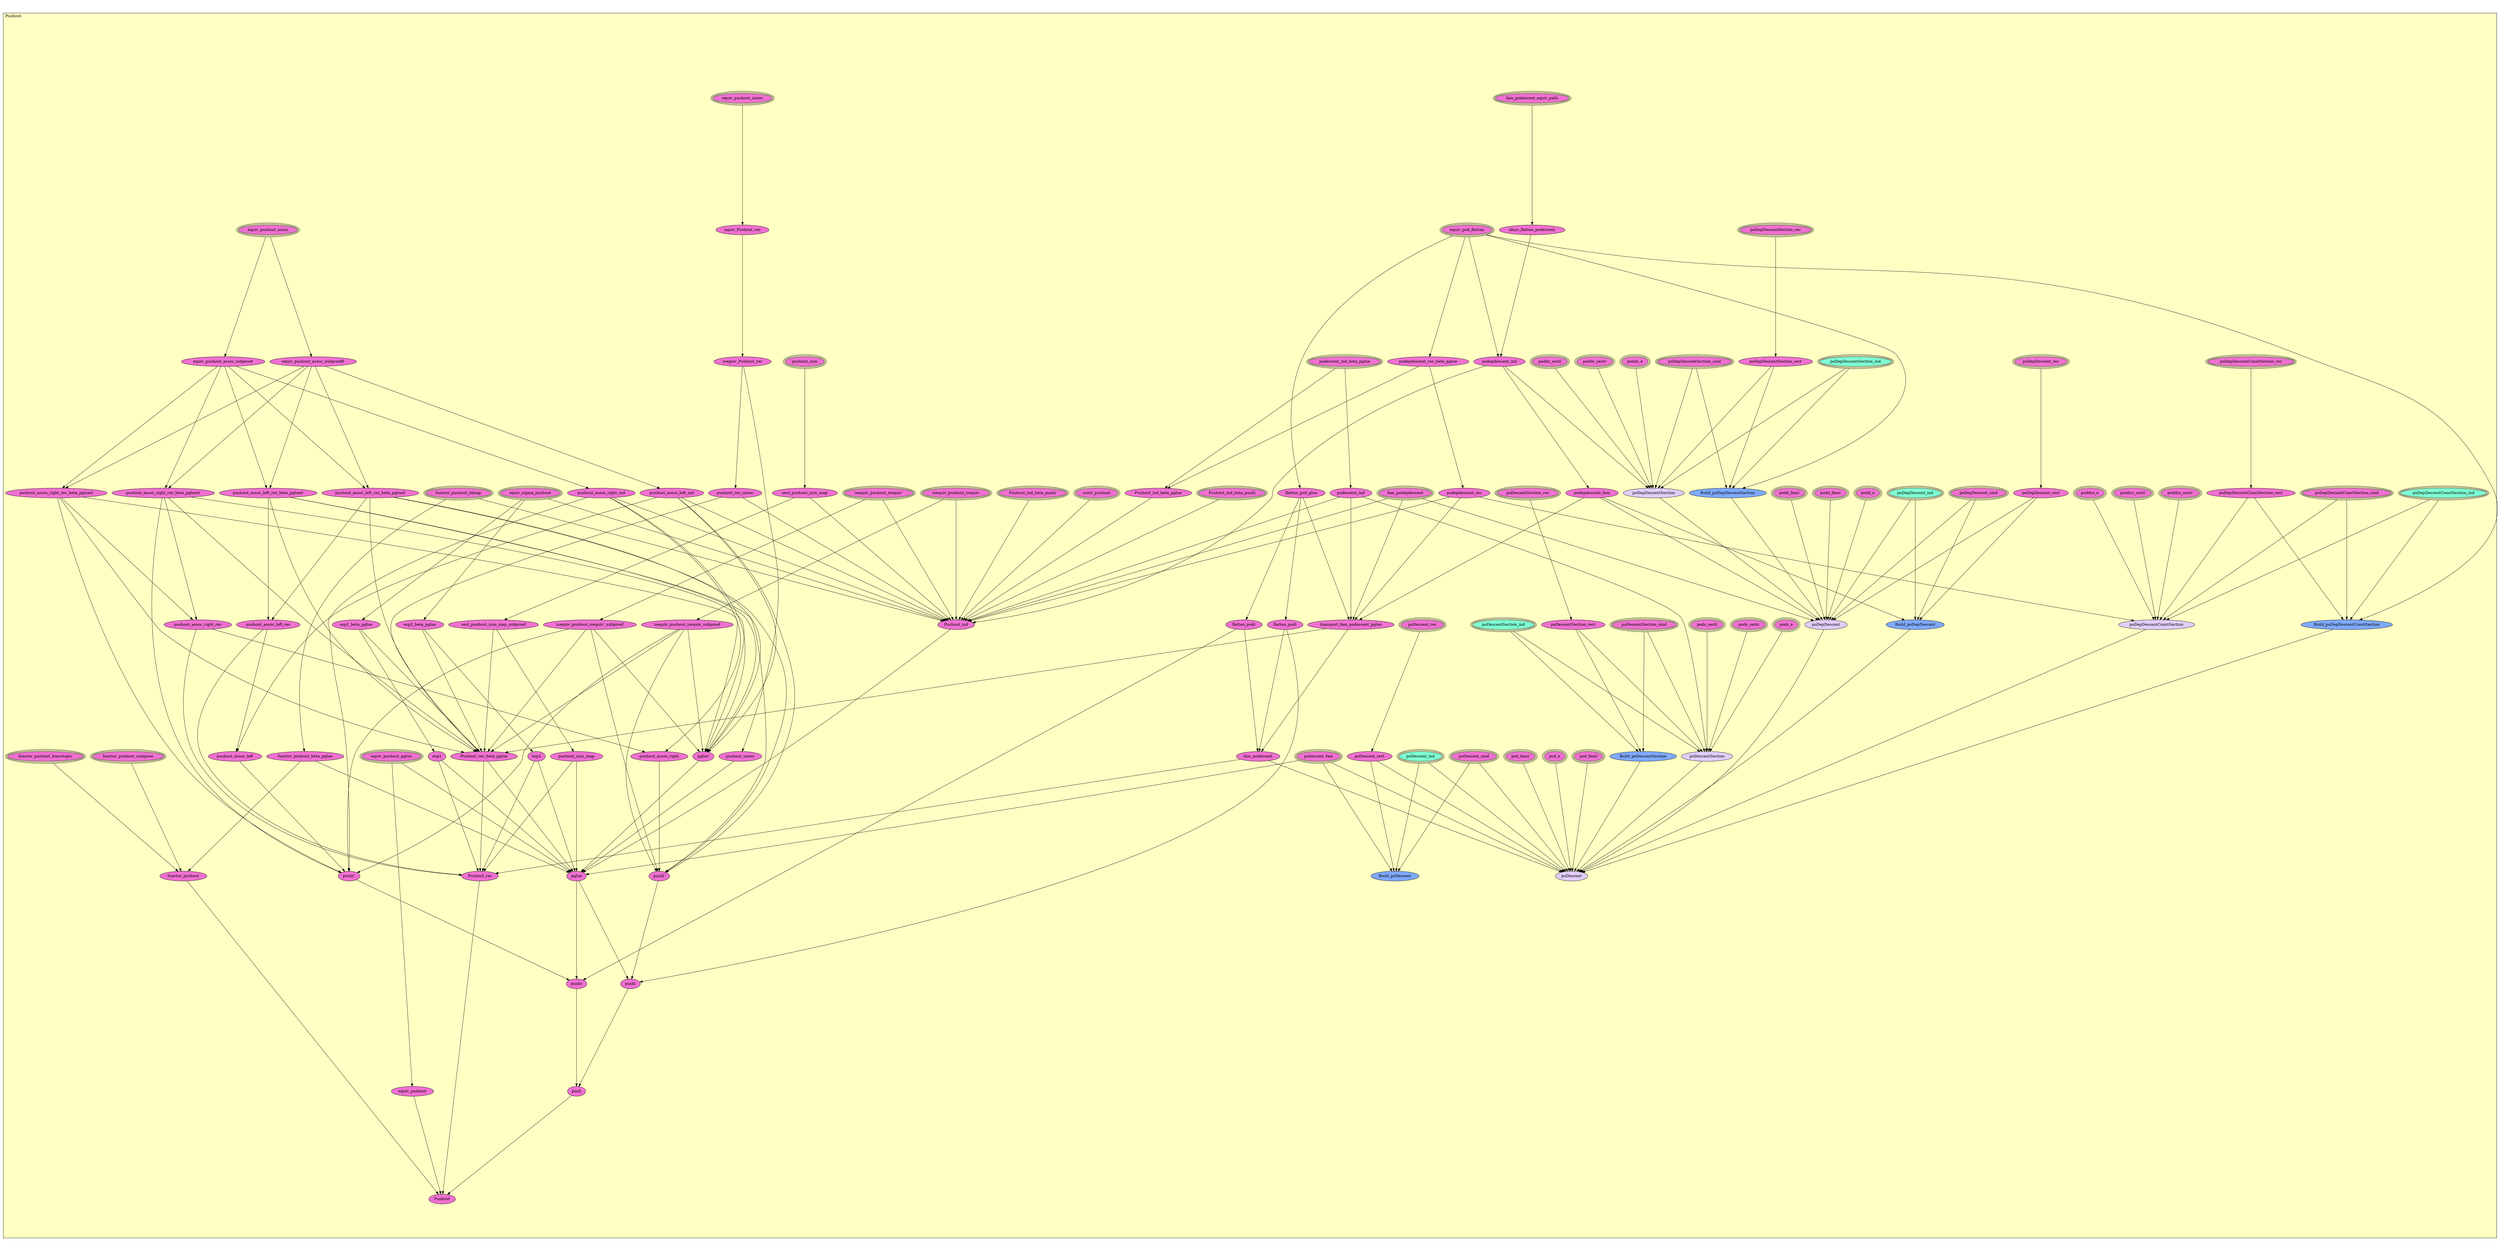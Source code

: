 digraph HoTT_Colimits_Pushout {
  graph [ratio=0.5]
  node [style=filled]
Pushout_fam_podescent_equiv_path [label="fam_podescent_equiv_path", URL=<Pushout.html#fam_podescent_equiv_path>, peripheries=3, fillcolor="#F070D1"] ;
Pushout_idsys_flatten_podescent [label="idsys_flatten_podescent", URL=<Pushout.html#idsys_flatten_podescent>, fillcolor="#F070D1"] ;
Pushout_equiv_pod_flatten [label="equiv_pod_flatten", URL=<Pushout.html#equiv_pod_flatten>, peripheries=3, fillcolor="#F070D1"] ;
Pushout_flatten_pod_glue [label="flatten_pod_glue", URL=<Pushout.html#flatten_pod_glue>, fillcolor="#F070D1"] ;
Pushout_flatten_podr [label="flatten_podr", URL=<Pushout.html#flatten_podr>, fillcolor="#F070D1"] ;
Pushout_flatten_podl [label="flatten_podl", URL=<Pushout.html#flatten_podl>, fillcolor="#F070D1"] ;
Pushout_podepdescent_rec_beta_pglue [label="podepdescent_rec_beta_pglue", URL=<Pushout.html#podepdescent_rec_beta_pglue>, fillcolor="#F070D1"] ;
Pushout_podepdescent_rec [label="podepdescent_rec", URL=<Pushout.html#podepdescent_rec>, fillcolor="#F070D1"] ;
Pushout_poddcs_e [label="poddcs_e", URL=<Pushout.html#poddcs_e>, peripheries=3, fillcolor="#F070D1"] ;
Pushout_poddcs_sectr [label="poddcs_sectr", URL=<Pushout.html#poddcs_sectr>, peripheries=3, fillcolor="#F070D1"] ;
Pushout_poddcs_sectl [label="poddcs_sectl", URL=<Pushout.html#poddcs_sectl>, peripheries=3, fillcolor="#F070D1"] ;
Pushout_poDepDescentConstSection_sind [label="poDepDescentConstSection_sind", URL=<Pushout.html#poDepDescentConstSection_sind>, peripheries=3, fillcolor="#F070D1"] ;
Pushout_poDepDescentConstSection_rec [label="poDepDescentConstSection_rec", URL=<Pushout.html#poDepDescentConstSection_rec>, peripheries=3, fillcolor="#F070D1"] ;
Pushout_poDepDescentConstSection_ind [label="poDepDescentConstSection_ind", URL=<Pushout.html#poDepDescentConstSection_ind>, peripheries=3, fillcolor="#7FFFD4"] ;
Pushout_poDepDescentConstSection_rect [label="poDepDescentConstSection_rect", URL=<Pushout.html#poDepDescentConstSection_rect>, fillcolor="#F070D1"] ;
Pushout_Build_poDepDescentConstSection [label="Build_poDepDescentConstSection", URL=<Pushout.html#Build_poDepDescentConstSection>, fillcolor="#7FAAFF"] ;
Pushout_poDepDescentConstSection [label="poDepDescentConstSection", URL=<Pushout.html#poDepDescentConstSection>, fillcolor="#E2CDFA"] ;
Pushout_podepdescent_ind [label="podepdescent_ind", URL=<Pushout.html#podepdescent_ind>, fillcolor="#F070D1"] ;
Pushout_podds_e [label="podds_e", URL=<Pushout.html#podds_e>, peripheries=3, fillcolor="#F070D1"] ;
Pushout_podds_sectr [label="podds_sectr", URL=<Pushout.html#podds_sectr>, peripheries=3, fillcolor="#F070D1"] ;
Pushout_podds_sectl [label="podds_sectl", URL=<Pushout.html#podds_sectl>, peripheries=3, fillcolor="#F070D1"] ;
Pushout_poDepDescentSection_sind [label="poDepDescentSection_sind", URL=<Pushout.html#poDepDescentSection_sind>, peripheries=3, fillcolor="#F070D1"] ;
Pushout_poDepDescentSection_rec [label="poDepDescentSection_rec", URL=<Pushout.html#poDepDescentSection_rec>, peripheries=3, fillcolor="#F070D1"] ;
Pushout_poDepDescentSection_ind [label="poDepDescentSection_ind", URL=<Pushout.html#poDepDescentSection_ind>, peripheries=3, fillcolor="#7FFFD4"] ;
Pushout_poDepDescentSection_rect [label="poDepDescentSection_rect", URL=<Pushout.html#poDepDescentSection_rect>, fillcolor="#F070D1"] ;
Pushout_Build_poDepDescentSection [label="Build_poDepDescentSection", URL=<Pushout.html#Build_poDepDescentSection>, fillcolor="#7FAAFF"] ;
Pushout_poDepDescentSection [label="poDepDescentSection", URL=<Pushout.html#poDepDescentSection>, fillcolor="#E2CDFA"] ;
Pushout_fam_podepdescent [label="fam_podepdescent", URL=<Pushout.html#fam_podepdescent>, peripheries=3, fillcolor="#F070D1"] ;
Pushout_podepdescent_fam [label="podepdescent_fam", URL=<Pushout.html#podepdescent_fam>, fillcolor="#F070D1"] ;
Pushout_podd_e [label="podd_e", URL=<Pushout.html#podd_e>, peripheries=3, fillcolor="#F070D1"] ;
Pushout_podd_famr [label="podd_famr", URL=<Pushout.html#podd_famr>, peripheries=3, fillcolor="#F070D1"] ;
Pushout_podd_faml [label="podd_faml", URL=<Pushout.html#podd_faml>, peripheries=3, fillcolor="#F070D1"] ;
Pushout_poDepDescent_sind [label="poDepDescent_sind", URL=<Pushout.html#poDepDescent_sind>, peripheries=3, fillcolor="#F070D1"] ;
Pushout_poDepDescent_rec [label="poDepDescent_rec", URL=<Pushout.html#poDepDescent_rec>, peripheries=3, fillcolor="#F070D1"] ;
Pushout_poDepDescent_ind [label="poDepDescent_ind", URL=<Pushout.html#poDepDescent_ind>, peripheries=3, fillcolor="#7FFFD4"] ;
Pushout_poDepDescent_rect [label="poDepDescent_rect", URL=<Pushout.html#poDepDescent_rect>, fillcolor="#F070D1"] ;
Pushout_Build_poDepDescent [label="Build_poDepDescent", URL=<Pushout.html#Build_poDepDescent>, fillcolor="#7FAAFF"] ;
Pushout_poDepDescent [label="poDepDescent", URL=<Pushout.html#poDepDescent>, fillcolor="#E2CDFA"] ;
Pushout_podescent_ind_beta_pglue [label="podescent_ind_beta_pglue", URL=<Pushout.html#podescent_ind_beta_pglue>, peripheries=3, fillcolor="#F070D1"] ;
Pushout_podescent_ind [label="podescent_ind", URL=<Pushout.html#podescent_ind>, fillcolor="#F070D1"] ;
Pushout_pods_e [label="pods_e", URL=<Pushout.html#pods_e>, peripheries=3, fillcolor="#F070D1"] ;
Pushout_pods_sectr [label="pods_sectr", URL=<Pushout.html#pods_sectr>, peripheries=3, fillcolor="#F070D1"] ;
Pushout_pods_sectl [label="pods_sectl", URL=<Pushout.html#pods_sectl>, peripheries=3, fillcolor="#F070D1"] ;
Pushout_poDescentSection_sind [label="poDescentSection_sind", URL=<Pushout.html#poDescentSection_sind>, peripheries=3, fillcolor="#F070D1"] ;
Pushout_poDescentSection_rec [label="poDescentSection_rec", URL=<Pushout.html#poDescentSection_rec>, peripheries=3, fillcolor="#F070D1"] ;
Pushout_poDescentSection_ind [label="poDescentSection_ind", URL=<Pushout.html#poDescentSection_ind>, peripheries=3, fillcolor="#7FFFD4"] ;
Pushout_poDescentSection_rect [label="poDescentSection_rect", URL=<Pushout.html#poDescentSection_rect>, fillcolor="#F070D1"] ;
Pushout_Build_poDescentSection [label="Build_poDescentSection", URL=<Pushout.html#Build_poDescentSection>, fillcolor="#7FAAFF"] ;
Pushout_poDescentSection [label="poDescentSection", URL=<Pushout.html#poDescentSection>, fillcolor="#E2CDFA"] ;
Pushout_transport_fam_podescent_pglue [label="transport_fam_podescent_pglue", URL=<Pushout.html#transport_fam_podescent_pglue>, fillcolor="#F070D1"] ;
Pushout_podescent_fam [label="podescent_fam", URL=<Pushout.html#podescent_fam>, peripheries=3, fillcolor="#F070D1"] ;
Pushout_fam_podescent [label="fam_podescent", URL=<Pushout.html#fam_podescent>, fillcolor="#F070D1"] ;
Pushout_pod_e [label="pod_e", URL=<Pushout.html#pod_e>, peripheries=3, fillcolor="#F070D1"] ;
Pushout_pod_famr [label="pod_famr", URL=<Pushout.html#pod_famr>, peripheries=3, fillcolor="#F070D1"] ;
Pushout_pod_faml [label="pod_faml", URL=<Pushout.html#pod_faml>, peripheries=3, fillcolor="#F070D1"] ;
Pushout_poDescent_sind [label="poDescent_sind", URL=<Pushout.html#poDescent_sind>, peripheries=3, fillcolor="#F070D1"] ;
Pushout_poDescent_rec [label="poDescent_rec", URL=<Pushout.html#poDescent_rec>, peripheries=3, fillcolor="#F070D1"] ;
Pushout_poDescent_ind [label="poDescent_ind", URL=<Pushout.html#poDescent_ind>, peripheries=3, fillcolor="#7FFFD4"] ;
Pushout_poDescent_rect [label="poDescent_rect", URL=<Pushout.html#poDescent_rect>, fillcolor="#F070D1"] ;
Pushout_Build_poDescent [label="Build_poDescent", URL=<Pushout.html#Build_poDescent>, fillcolor="#7FAAFF"] ;
Pushout_poDescent [label="poDescent", URL=<Pushout.html#poDescent>, fillcolor="#E2CDFA"] ;
Pushout_isequiv_pushout_isequiv_ [label="isequiv_pushout_isequiv'", URL=<Pushout.html#isequiv_pushout_isequiv'>, peripheries=3, fillcolor="#F070D1"] ;
Pushout_isequiv_pushout_isequiv__subproof [label="isequiv_pushout_isequiv'_subproof", URL=<Pushout.html#isequiv_pushout_isequiv'_subproof>, fillcolor="#F070D1"] ;
Pushout_isequiv_pushout_isequiv [label="isequiv_pushout_isequiv", URL=<Pushout.html#isequiv_pushout_isequiv>, peripheries=3, fillcolor="#F070D1"] ;
Pushout_isequiv_pushout_isequiv_subproof [label="isequiv_pushout_isequiv_subproof", URL=<Pushout.html#isequiv_pushout_isequiv_subproof>, fillcolor="#F070D1"] ;
Pushout_equiv_pushout_assoc [label="equiv_pushout_assoc", URL=<Pushout.html#equiv_pushout_assoc>, peripheries=3, fillcolor="#F070D1"] ;
Pushout_equiv_pushout_assoc_subproof0 [label="equiv_pushout_assoc_subproof0", URL=<Pushout.html#equiv_pushout_assoc_subproof0>, fillcolor="#F070D1"] ;
Pushout_equiv_pushout_assoc_subproof [label="equiv_pushout_assoc_subproof", URL=<Pushout.html#equiv_pushout_assoc_subproof>, fillcolor="#F070D1"] ;
Pushout_pushout_assoc_right_rec_beta_pgluerr [label="pushout_assoc_right_rec_beta_pgluerr", URL=<Pushout.html#pushout_assoc_right_rec_beta_pgluerr>, fillcolor="#F070D1"] ;
Pushout_pushout_assoc_right_rec_beta_pgluerl [label="pushout_assoc_right_rec_beta_pgluerl", URL=<Pushout.html#pushout_assoc_right_rec_beta_pgluerl>, fillcolor="#F070D1"] ;
Pushout_pushout_assoc_right_rec [label="pushout_assoc_right_rec", URL=<Pushout.html#pushout_assoc_right_rec>, fillcolor="#F070D1"] ;
Pushout_pushout_assoc_right_ind [label="pushout_assoc_right_ind", URL=<Pushout.html#pushout_assoc_right_ind>, fillcolor="#F070D1"] ;
Pushout_pushout_assoc_right [label="pushout_assoc_right", URL=<Pushout.html#pushout_assoc_right>, fillcolor="#F070D1"] ;
Pushout_pushout_assoc_left_rec_beta_pgluelr [label="pushout_assoc_left_rec_beta_pgluelr", URL=<Pushout.html#pushout_assoc_left_rec_beta_pgluelr>, fillcolor="#F070D1"] ;
Pushout_pushout_assoc_left_rec_beta_pgluell [label="pushout_assoc_left_rec_beta_pgluell", URL=<Pushout.html#pushout_assoc_left_rec_beta_pgluell>, fillcolor="#F070D1"] ;
Pushout_pushout_assoc_left_rec [label="pushout_assoc_left_rec", URL=<Pushout.html#pushout_assoc_left_rec>, fillcolor="#F070D1"] ;
Pushout_pushout_assoc_left_ind [label="pushout_assoc_left_ind", URL=<Pushout.html#pushout_assoc_left_ind>, fillcolor="#F070D1"] ;
Pushout_pushout_assoc_left [label="pushout_assoc_left", URL=<Pushout.html#pushout_assoc_left>, fillcolor="#F070D1"] ;
Pushout_equiv_sigma_pushout [label="equiv_sigma_pushout", URL=<Pushout.html#equiv_sigma_pushout>, peripheries=3, fillcolor="#F070D1"] ;
Pushout_esp2_beta_pglue [label="esp2_beta_pglue", URL=<Pushout.html#esp2_beta_pglue>, fillcolor="#F070D1"] ;
Pushout_esp2 [label="esp2", URL=<Pushout.html#esp2>, fillcolor="#F070D1"] ;
Pushout_esp1_beta_pglue [label="esp1_beta_pglue", URL=<Pushout.html#esp1_beta_pglue>, fillcolor="#F070D1"] ;
Pushout_esp1 [label="esp1", URL=<Pushout.html#esp1>, fillcolor="#F070D1"] ;
Pushout_contr_pushout [label="contr_pushout", URL=<Pushout.html#contr_pushout>, peripheries=3, fillcolor="#F070D1"] ;
Pushout_equiv_pushout_pglue [label="equiv_pushout_pglue", URL=<Pushout.html#equiv_pushout_pglue>, peripheries=3, fillcolor="#F070D1"] ;
Pushout_equiv_pushout [label="equiv_pushout", URL=<Pushout.html#equiv_pushout>, fillcolor="#F070D1"] ;
Pushout_functor_pushout_compose [label="functor_pushout_compose", URL=<Pushout.html#functor_pushout_compose>, peripheries=3, fillcolor="#F070D1"] ;
Pushout_functor_pushout_idmap [label="functor_pushout_idmap", URL=<Pushout.html#functor_pushout_idmap>, peripheries=3, fillcolor="#F070D1"] ;
Pushout_functor_pushout_homotopic [label="functor_pushout_homotopic", URL=<Pushout.html#functor_pushout_homotopic>, peripheries=3, fillcolor="#F070D1"] ;
Pushout_functor_pushout_beta_pglue [label="functor_pushout_beta_pglue", URL=<Pushout.html#functor_pushout_beta_pglue>, fillcolor="#F070D1"] ;
Pushout_functor_pushout [label="functor_pushout", URL=<Pushout.html#functor_pushout>, fillcolor="#F070D1"] ;
Pushout_pushout_sym [label="pushout_sym", URL=<Pushout.html#pushout_sym>, peripheries=3, fillcolor="#F070D1"] ;
Pushout_sect_pushout_sym_map [label="sect_pushout_sym_map", URL=<Pushout.html#sect_pushout_sym_map>, fillcolor="#F070D1"] ;
Pushout_sect_pushout_sym_map_subproof [label="sect_pushout_sym_map_subproof", URL=<Pushout.html#sect_pushout_sym_map_subproof>, fillcolor="#F070D1"] ;
Pushout_pushout_sym_map [label="pushout_sym_map", URL=<Pushout.html#pushout_sym_map>, fillcolor="#F070D1"] ;
Pushout_equiv_pushout_unrec [label="equiv_pushout_unrec", URL=<Pushout.html#equiv_pushout_unrec>, peripheries=3, fillcolor="#F070D1"] ;
Pushout_equiv_Pushout_rec [label="equiv_Pushout_rec", URL=<Pushout.html#equiv_Pushout_rec>, fillcolor="#F070D1"] ;
Pushout_isequiv_Pushout_rec [label="isequiv_Pushout_rec", URL=<Pushout.html#isequiv_Pushout_rec>, fillcolor="#F070D1"] ;
Pushout_pushout_rec_unrec [label="pushout_rec_unrec", URL=<Pushout.html#pushout_rec_unrec>, fillcolor="#F070D1"] ;
Pushout_pushout_unrec [label="pushout_unrec", URL=<Pushout.html#pushout_unrec>, fillcolor="#F070D1"] ;
Pushout_Pushout_rec_beta_pglue [label="Pushout_rec_beta_pglue", URL=<Pushout.html#Pushout_rec_beta_pglue>, fillcolor="#F070D1"] ;
Pushout_Pushout_rec [label="Pushout_rec", URL=<Pushout.html#Pushout_rec>, fillcolor="#F070D1"] ;
Pushout_Pushout_ind_beta_pglue [label="Pushout_ind_beta_pglue", URL=<Pushout.html#Pushout_ind_beta_pglue>, fillcolor="#F070D1"] ;
Pushout_Pushout_ind_beta_pushr [label="Pushout_ind_beta_pushr", URL=<Pushout.html#Pushout_ind_beta_pushr>, peripheries=3, fillcolor="#F070D1"] ;
Pushout_Pushout_ind_beta_pushl [label="Pushout_ind_beta_pushl", URL=<Pushout.html#Pushout_ind_beta_pushl>, peripheries=3, fillcolor="#F070D1"] ;
Pushout_Pushout_ind [label="Pushout_ind", URL=<Pushout.html#Pushout_ind>, fillcolor="#F070D1"] ;
Pushout_pglue_ [label="pglue'", URL=<Pushout.html#pglue'>, fillcolor="#F070D1"] ;
Pushout_pushr_ [label="pushr'", URL=<Pushout.html#pushr'>, fillcolor="#F070D1"] ;
Pushout_pushl_ [label="pushl'", URL=<Pushout.html#pushl'>, fillcolor="#F070D1"] ;
Pushout_pglue [label="pglue", URL=<Pushout.html#pglue>, fillcolor="#F070D1"] ;
Pushout_pushr [label="pushr", URL=<Pushout.html#pushr>, fillcolor="#F070D1"] ;
Pushout_pushl [label="pushl", URL=<Pushout.html#pushl>, fillcolor="#F070D1"] ;
Pushout_push [label="push", URL=<Pushout.html#push>, fillcolor="#F070D1"] ;
Pushout_Pushout [label="Pushout", URL=<Pushout.html#Pushout>, fillcolor="#F070D1"] ;
  Pushout_fam_podescent_equiv_path -> Pushout_idsys_flatten_podescent [] ;
  Pushout_idsys_flatten_podescent -> Pushout_podepdescent_ind [] ;
  Pushout_equiv_pod_flatten -> Pushout_flatten_pod_glue [] ;
  Pushout_equiv_pod_flatten -> Pushout_podepdescent_rec_beta_pglue [] ;
  Pushout_equiv_pod_flatten -> Pushout_Build_poDepDescentConstSection [] ;
  Pushout_equiv_pod_flatten -> Pushout_podepdescent_ind [] ;
  Pushout_equiv_pod_flatten -> Pushout_Build_poDepDescentSection [] ;
  Pushout_flatten_pod_glue -> Pushout_flatten_podr [] ;
  Pushout_flatten_pod_glue -> Pushout_flatten_podl [] ;
  Pushout_flatten_pod_glue -> Pushout_transport_fam_podescent_pglue [] ;
  Pushout_flatten_podr -> Pushout_fam_podescent [] ;
  Pushout_flatten_podr -> Pushout_pushr [] ;
  Pushout_flatten_podl -> Pushout_fam_podescent [] ;
  Pushout_flatten_podl -> Pushout_pushl [] ;
  Pushout_podepdescent_rec_beta_pglue -> Pushout_podepdescent_rec [] ;
  Pushout_podepdescent_rec_beta_pglue -> Pushout_Pushout_ind_beta_pglue [] ;
  Pushout_podepdescent_rec -> Pushout_poDepDescentConstSection [] ;
  Pushout_podepdescent_rec -> Pushout_transport_fam_podescent_pglue [] ;
  Pushout_podepdescent_rec -> Pushout_Pushout_ind [] ;
  Pushout_poddcs_e -> Pushout_poDepDescentConstSection [] ;
  Pushout_poddcs_sectr -> Pushout_poDepDescentConstSection [] ;
  Pushout_poddcs_sectl -> Pushout_poDepDescentConstSection [] ;
  Pushout_poDepDescentConstSection_sind -> Pushout_Build_poDepDescentConstSection [] ;
  Pushout_poDepDescentConstSection_sind -> Pushout_poDepDescentConstSection [] ;
  Pushout_poDepDescentConstSection_rec -> Pushout_poDepDescentConstSection_rect [] ;
  Pushout_poDepDescentConstSection_ind -> Pushout_Build_poDepDescentConstSection [] ;
  Pushout_poDepDescentConstSection_ind -> Pushout_poDepDescentConstSection [] ;
  Pushout_poDepDescentConstSection_rect -> Pushout_Build_poDepDescentConstSection [] ;
  Pushout_poDepDescentConstSection_rect -> Pushout_poDepDescentConstSection [] ;
  Pushout_Build_poDepDescentConstSection -> Pushout_poDescent [] ;
  Pushout_poDepDescentConstSection -> Pushout_poDescent [] ;
  Pushout_podepdescent_ind -> Pushout_poDepDescentSection [] ;
  Pushout_podepdescent_ind -> Pushout_podepdescent_fam [] ;
  Pushout_podepdescent_ind -> Pushout_Pushout_ind [] ;
  Pushout_podds_e -> Pushout_poDepDescentSection [] ;
  Pushout_podds_sectr -> Pushout_poDepDescentSection [] ;
  Pushout_podds_sectl -> Pushout_poDepDescentSection [] ;
  Pushout_poDepDescentSection_sind -> Pushout_Build_poDepDescentSection [] ;
  Pushout_poDepDescentSection_sind -> Pushout_poDepDescentSection [] ;
  Pushout_poDepDescentSection_rec -> Pushout_poDepDescentSection_rect [] ;
  Pushout_poDepDescentSection_ind -> Pushout_Build_poDepDescentSection [] ;
  Pushout_poDepDescentSection_ind -> Pushout_poDepDescentSection [] ;
  Pushout_poDepDescentSection_rect -> Pushout_Build_poDepDescentSection [] ;
  Pushout_poDepDescentSection_rect -> Pushout_poDepDescentSection [] ;
  Pushout_Build_poDepDescentSection -> Pushout_poDepDescent [] ;
  Pushout_poDepDescentSection -> Pushout_poDepDescent [] ;
  Pushout_fam_podepdescent -> Pushout_poDepDescent [] ;
  Pushout_fam_podepdescent -> Pushout_transport_fam_podescent_pglue [] ;
  Pushout_fam_podepdescent -> Pushout_Pushout_ind [] ;
  Pushout_podepdescent_fam -> Pushout_Build_poDepDescent [] ;
  Pushout_podepdescent_fam -> Pushout_poDepDescent [] ;
  Pushout_podepdescent_fam -> Pushout_transport_fam_podescent_pglue [] ;
  Pushout_podd_e -> Pushout_poDepDescent [] ;
  Pushout_podd_famr -> Pushout_poDepDescent [] ;
  Pushout_podd_faml -> Pushout_poDepDescent [] ;
  Pushout_poDepDescent_sind -> Pushout_Build_poDepDescent [] ;
  Pushout_poDepDescent_sind -> Pushout_poDepDescent [] ;
  Pushout_poDepDescent_rec -> Pushout_poDepDescent_rect [] ;
  Pushout_poDepDescent_ind -> Pushout_Build_poDepDescent [] ;
  Pushout_poDepDescent_ind -> Pushout_poDepDescent [] ;
  Pushout_poDepDescent_rect -> Pushout_Build_poDepDescent [] ;
  Pushout_poDepDescent_rect -> Pushout_poDepDescent [] ;
  Pushout_Build_poDepDescent -> Pushout_poDescent [] ;
  Pushout_poDepDescent -> Pushout_poDescent [] ;
  Pushout_podescent_ind_beta_pglue -> Pushout_podescent_ind [] ;
  Pushout_podescent_ind_beta_pglue -> Pushout_Pushout_ind_beta_pglue [] ;
  Pushout_podescent_ind -> Pushout_poDescentSection [] ;
  Pushout_podescent_ind -> Pushout_transport_fam_podescent_pglue [] ;
  Pushout_podescent_ind -> Pushout_Pushout_ind [] ;
  Pushout_pods_e -> Pushout_poDescentSection [] ;
  Pushout_pods_sectr -> Pushout_poDescentSection [] ;
  Pushout_pods_sectl -> Pushout_poDescentSection [] ;
  Pushout_poDescentSection_sind -> Pushout_Build_poDescentSection [] ;
  Pushout_poDescentSection_sind -> Pushout_poDescentSection [] ;
  Pushout_poDescentSection_rec -> Pushout_poDescentSection_rect [] ;
  Pushout_poDescentSection_ind -> Pushout_Build_poDescentSection [] ;
  Pushout_poDescentSection_ind -> Pushout_poDescentSection [] ;
  Pushout_poDescentSection_rect -> Pushout_Build_poDescentSection [] ;
  Pushout_poDescentSection_rect -> Pushout_poDescentSection [] ;
  Pushout_Build_poDescentSection -> Pushout_poDescent [] ;
  Pushout_poDescentSection -> Pushout_poDescent [] ;
  Pushout_transport_fam_podescent_pglue -> Pushout_fam_podescent [] ;
  Pushout_transport_fam_podescent_pglue -> Pushout_Pushout_rec_beta_pglue [] ;
  Pushout_podescent_fam -> Pushout_Build_poDescent [] ;
  Pushout_podescent_fam -> Pushout_poDescent [] ;
  Pushout_podescent_fam -> Pushout_pglue [] ;
  Pushout_fam_podescent -> Pushout_poDescent [] ;
  Pushout_fam_podescent -> Pushout_Pushout_rec [] ;
  Pushout_pod_e -> Pushout_poDescent [] ;
  Pushout_pod_famr -> Pushout_poDescent [] ;
  Pushout_pod_faml -> Pushout_poDescent [] ;
  Pushout_poDescent_sind -> Pushout_Build_poDescent [] ;
  Pushout_poDescent_sind -> Pushout_poDescent [] ;
  Pushout_poDescent_rec -> Pushout_poDescent_rect [] ;
  Pushout_poDescent_ind -> Pushout_Build_poDescent [] ;
  Pushout_poDescent_ind -> Pushout_poDescent [] ;
  Pushout_poDescent_rect -> Pushout_Build_poDescent [] ;
  Pushout_poDescent_rect -> Pushout_poDescent [] ;
  Pushout_isequiv_pushout_isequiv_ -> Pushout_isequiv_pushout_isequiv__subproof [] ;
  Pushout_isequiv_pushout_isequiv_ -> Pushout_Pushout_ind [] ;
  Pushout_isequiv_pushout_isequiv__subproof -> Pushout_Pushout_rec_beta_pglue [] ;
  Pushout_isequiv_pushout_isequiv__subproof -> Pushout_pglue_ [] ;
  Pushout_isequiv_pushout_isequiv__subproof -> Pushout_pushr_ [] ;
  Pushout_isequiv_pushout_isequiv__subproof -> Pushout_pushl_ [] ;
  Pushout_isequiv_pushout_isequiv -> Pushout_isequiv_pushout_isequiv_subproof [] ;
  Pushout_isequiv_pushout_isequiv -> Pushout_Pushout_ind [] ;
  Pushout_isequiv_pushout_isequiv_subproof -> Pushout_Pushout_rec_beta_pglue [] ;
  Pushout_isequiv_pushout_isequiv_subproof -> Pushout_pglue_ [] ;
  Pushout_isequiv_pushout_isequiv_subproof -> Pushout_pushr_ [] ;
  Pushout_isequiv_pushout_isequiv_subproof -> Pushout_pushl_ [] ;
  Pushout_equiv_pushout_assoc -> Pushout_equiv_pushout_assoc_subproof0 [] ;
  Pushout_equiv_pushout_assoc -> Pushout_equiv_pushout_assoc_subproof [] ;
  Pushout_equiv_pushout_assoc_subproof0 -> Pushout_pushout_assoc_right_rec_beta_pgluerr [] ;
  Pushout_equiv_pushout_assoc_subproof0 -> Pushout_pushout_assoc_right_rec_beta_pgluerl [] ;
  Pushout_equiv_pushout_assoc_subproof0 -> Pushout_pushout_assoc_left_rec_beta_pgluelr [] ;
  Pushout_equiv_pushout_assoc_subproof0 -> Pushout_pushout_assoc_left_rec_beta_pgluell [] ;
  Pushout_equiv_pushout_assoc_subproof0 -> Pushout_pushout_assoc_left_ind [] ;
  Pushout_equiv_pushout_assoc_subproof -> Pushout_pushout_assoc_right_rec_beta_pgluerr [] ;
  Pushout_equiv_pushout_assoc_subproof -> Pushout_pushout_assoc_right_rec_beta_pgluerl [] ;
  Pushout_equiv_pushout_assoc_subproof -> Pushout_pushout_assoc_right_ind [] ;
  Pushout_equiv_pushout_assoc_subproof -> Pushout_pushout_assoc_left_rec_beta_pgluelr [] ;
  Pushout_equiv_pushout_assoc_subproof -> Pushout_pushout_assoc_left_rec_beta_pgluell [] ;
  Pushout_pushout_assoc_right_rec_beta_pgluerr -> Pushout_pushout_assoc_right_rec [] ;
  Pushout_pushout_assoc_right_rec_beta_pgluerr -> Pushout_Pushout_rec_beta_pglue [] ;
  Pushout_pushout_assoc_right_rec_beta_pgluerr -> Pushout_pglue_ [] ;
  Pushout_pushout_assoc_right_rec_beta_pgluerr -> Pushout_pushr_ [] ;
  Pushout_pushout_assoc_right_rec_beta_pgluerl -> Pushout_pushout_assoc_right_rec [] ;
  Pushout_pushout_assoc_right_rec_beta_pgluerl -> Pushout_Pushout_rec_beta_pglue [] ;
  Pushout_pushout_assoc_right_rec_beta_pgluerl -> Pushout_pglue_ [] ;
  Pushout_pushout_assoc_right_rec_beta_pgluerl -> Pushout_pushr_ [] ;
  Pushout_pushout_assoc_right_rec -> Pushout_pushout_assoc_right [] ;
  Pushout_pushout_assoc_right_rec -> Pushout_Pushout_rec [] ;
  Pushout_pushout_assoc_right_ind -> Pushout_pushout_assoc_right [] ;
  Pushout_pushout_assoc_right_ind -> Pushout_Pushout_ind [] ;
  Pushout_pushout_assoc_right_ind -> Pushout_pglue_ [] ;
  Pushout_pushout_assoc_right_ind -> Pushout_pushr_ [] ;
  Pushout_pushout_assoc_right -> Pushout_pushl_ [] ;
  Pushout_pushout_assoc_left_rec_beta_pgluelr -> Pushout_pushout_assoc_left_rec [] ;
  Pushout_pushout_assoc_left_rec_beta_pgluelr -> Pushout_Pushout_rec_beta_pglue [] ;
  Pushout_pushout_assoc_left_rec_beta_pgluelr -> Pushout_pglue_ [] ;
  Pushout_pushout_assoc_left_rec_beta_pgluelr -> Pushout_pushl_ [] ;
  Pushout_pushout_assoc_left_rec_beta_pgluell -> Pushout_pushout_assoc_left_rec [] ;
  Pushout_pushout_assoc_left_rec_beta_pgluell -> Pushout_Pushout_rec_beta_pglue [] ;
  Pushout_pushout_assoc_left_rec_beta_pgluell -> Pushout_pglue_ [] ;
  Pushout_pushout_assoc_left_rec_beta_pgluell -> Pushout_pushl_ [] ;
  Pushout_pushout_assoc_left_rec -> Pushout_pushout_assoc_left [] ;
  Pushout_pushout_assoc_left_rec -> Pushout_Pushout_rec [] ;
  Pushout_pushout_assoc_left_ind -> Pushout_pushout_assoc_left [] ;
  Pushout_pushout_assoc_left_ind -> Pushout_Pushout_ind [] ;
  Pushout_pushout_assoc_left_ind -> Pushout_pglue_ [] ;
  Pushout_pushout_assoc_left_ind -> Pushout_pushl_ [] ;
  Pushout_pushout_assoc_left -> Pushout_pushr_ [] ;
  Pushout_equiv_sigma_pushout -> Pushout_esp2_beta_pglue [] ;
  Pushout_equiv_sigma_pushout -> Pushout_esp1_beta_pglue [] ;
  Pushout_equiv_sigma_pushout -> Pushout_Pushout_ind [] ;
  Pushout_esp2_beta_pglue -> Pushout_esp2 [] ;
  Pushout_esp2_beta_pglue -> Pushout_Pushout_rec_beta_pglue [] ;
  Pushout_esp2 -> Pushout_Pushout_rec [] ;
  Pushout_esp2 -> Pushout_pglue [] ;
  Pushout_esp1_beta_pglue -> Pushout_esp1 [] ;
  Pushout_esp1_beta_pglue -> Pushout_Pushout_rec_beta_pglue [] ;
  Pushout_esp1 -> Pushout_Pushout_rec [] ;
  Pushout_esp1 -> Pushout_pglue [] ;
  Pushout_contr_pushout -> Pushout_Pushout_ind [] ;
  Pushout_equiv_pushout_pglue -> Pushout_equiv_pushout [] ;
  Pushout_equiv_pushout_pglue -> Pushout_pglue [] ;
  Pushout_equiv_pushout -> Pushout_Pushout [] ;
  Pushout_functor_pushout_compose -> Pushout_functor_pushout [] ;
  Pushout_functor_pushout_idmap -> Pushout_functor_pushout_beta_pglue [] ;
  Pushout_functor_pushout_idmap -> Pushout_Pushout_ind [] ;
  Pushout_functor_pushout_homotopic -> Pushout_functor_pushout [] ;
  Pushout_functor_pushout_beta_pglue -> Pushout_functor_pushout [] ;
  Pushout_functor_pushout_beta_pglue -> Pushout_pglue [] ;
  Pushout_functor_pushout -> Pushout_Pushout [] ;
  Pushout_pushout_sym -> Pushout_sect_pushout_sym_map [] ;
  Pushout_sect_pushout_sym_map -> Pushout_sect_pushout_sym_map_subproof [] ;
  Pushout_sect_pushout_sym_map -> Pushout_Pushout_ind [] ;
  Pushout_sect_pushout_sym_map_subproof -> Pushout_pushout_sym_map [] ;
  Pushout_sect_pushout_sym_map_subproof -> Pushout_Pushout_rec_beta_pglue [] ;
  Pushout_pushout_sym_map -> Pushout_Pushout_rec [] ;
  Pushout_pushout_sym_map -> Pushout_pglue [] ;
  Pushout_equiv_pushout_unrec -> Pushout_equiv_Pushout_rec [] ;
  Pushout_equiv_Pushout_rec -> Pushout_isequiv_Pushout_rec [] ;
  Pushout_isequiv_Pushout_rec -> Pushout_pushout_rec_unrec [] ;
  Pushout_isequiv_Pushout_rec -> Pushout_pushout_unrec [] ;
  Pushout_pushout_rec_unrec -> Pushout_Pushout_rec_beta_pglue [] ;
  Pushout_pushout_rec_unrec -> Pushout_Pushout_ind [] ;
  Pushout_pushout_unrec -> Pushout_pglue [] ;
  Pushout_Pushout_rec_beta_pglue -> Pushout_Pushout_rec [] ;
  Pushout_Pushout_rec_beta_pglue -> Pushout_pglue [] ;
  Pushout_Pushout_rec -> Pushout_Pushout [] ;
  Pushout_Pushout_ind_beta_pglue -> Pushout_Pushout_ind [] ;
  Pushout_Pushout_ind_beta_pushr -> Pushout_Pushout_ind [] ;
  Pushout_Pushout_ind_beta_pushl -> Pushout_Pushout_ind [] ;
  Pushout_Pushout_ind -> Pushout_pglue [] ;
  Pushout_pglue_ -> Pushout_pglue [] ;
  Pushout_pushr_ -> Pushout_pushr [] ;
  Pushout_pushl_ -> Pushout_pushl [] ;
  Pushout_pglue -> Pushout_pushr [] ;
  Pushout_pglue -> Pushout_pushl [] ;
  Pushout_pushr -> Pushout_push [] ;
  Pushout_pushl -> Pushout_push [] ;
  Pushout_push -> Pushout_Pushout [] ;
subgraph cluster_Pushout { label="Pushout"; fillcolor="#FFFFC3"; labeljust=l; style=filled 
Pushout_Pushout; Pushout_push; Pushout_pushl; Pushout_pushr; Pushout_pglue; Pushout_pushl_; Pushout_pushr_; Pushout_pglue_; Pushout_Pushout_ind; Pushout_Pushout_ind_beta_pushl; Pushout_Pushout_ind_beta_pushr; Pushout_Pushout_ind_beta_pglue; Pushout_Pushout_rec; Pushout_Pushout_rec_beta_pglue; Pushout_pushout_unrec; Pushout_pushout_rec_unrec; Pushout_isequiv_Pushout_rec; Pushout_equiv_Pushout_rec; Pushout_equiv_pushout_unrec; Pushout_pushout_sym_map; Pushout_sect_pushout_sym_map_subproof; Pushout_sect_pushout_sym_map; Pushout_pushout_sym; Pushout_functor_pushout; Pushout_functor_pushout_beta_pglue; Pushout_functor_pushout_homotopic; Pushout_functor_pushout_idmap; Pushout_functor_pushout_compose; Pushout_equiv_pushout; Pushout_equiv_pushout_pglue; Pushout_contr_pushout; Pushout_esp1; Pushout_esp1_beta_pglue; Pushout_esp2; Pushout_esp2_beta_pglue; Pushout_equiv_sigma_pushout; Pushout_pushout_assoc_left; Pushout_pushout_assoc_left_ind; Pushout_pushout_assoc_left_rec; Pushout_pushout_assoc_left_rec_beta_pgluell; Pushout_pushout_assoc_left_rec_beta_pgluelr; Pushout_pushout_assoc_right; Pushout_pushout_assoc_right_ind; Pushout_pushout_assoc_right_rec; Pushout_pushout_assoc_right_rec_beta_pgluerl; Pushout_pushout_assoc_right_rec_beta_pgluerr; Pushout_equiv_pushout_assoc_subproof; Pushout_equiv_pushout_assoc_subproof0; Pushout_equiv_pushout_assoc; Pushout_isequiv_pushout_isequiv_subproof; Pushout_isequiv_pushout_isequiv; Pushout_isequiv_pushout_isequiv__subproof; Pushout_isequiv_pushout_isequiv_; Pushout_poDescent; Pushout_Build_poDescent; Pushout_poDescent_rect; Pushout_poDescent_ind; Pushout_poDescent_rec; Pushout_poDescent_sind; Pushout_pod_faml; Pushout_pod_famr; Pushout_pod_e; Pushout_fam_podescent; Pushout_podescent_fam; Pushout_transport_fam_podescent_pglue; Pushout_poDescentSection; Pushout_Build_poDescentSection; Pushout_poDescentSection_rect; Pushout_poDescentSection_ind; Pushout_poDescentSection_rec; Pushout_poDescentSection_sind; Pushout_pods_sectl; Pushout_pods_sectr; Pushout_pods_e; Pushout_podescent_ind; Pushout_podescent_ind_beta_pglue; Pushout_poDepDescent; Pushout_Build_poDepDescent; Pushout_poDepDescent_rect; Pushout_poDepDescent_ind; Pushout_poDepDescent_rec; Pushout_poDepDescent_sind; Pushout_podd_faml; Pushout_podd_famr; Pushout_podd_e; Pushout_podepdescent_fam; Pushout_fam_podepdescent; Pushout_poDepDescentSection; Pushout_Build_poDepDescentSection; Pushout_poDepDescentSection_rect; Pushout_poDepDescentSection_ind; Pushout_poDepDescentSection_rec; Pushout_poDepDescentSection_sind; Pushout_podds_sectl; Pushout_podds_sectr; Pushout_podds_e; Pushout_podepdescent_ind; Pushout_poDepDescentConstSection; Pushout_Build_poDepDescentConstSection; Pushout_poDepDescentConstSection_rect; Pushout_poDepDescentConstSection_ind; Pushout_poDepDescentConstSection_rec; Pushout_poDepDescentConstSection_sind; Pushout_poddcs_sectl; Pushout_poddcs_sectr; Pushout_poddcs_e; Pushout_podepdescent_rec; Pushout_podepdescent_rec_beta_pglue; Pushout_flatten_podl; Pushout_flatten_podr; Pushout_flatten_pod_glue; Pushout_equiv_pod_flatten; Pushout_idsys_flatten_podescent; Pushout_fam_podescent_equiv_path; };
} /* END */
